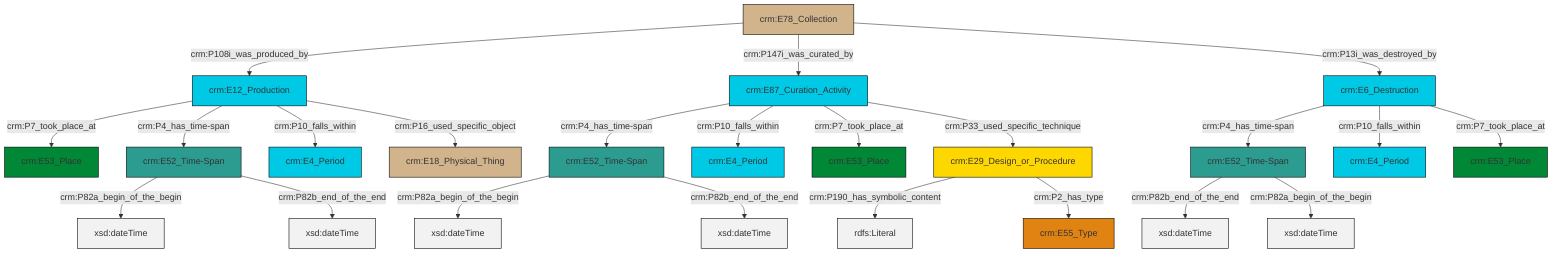 graph TD
classDef Literal fill:#f2f2f2,stroke:#000000;
classDef CRM_Entity fill:#FFFFFF,stroke:#000000;
classDef Temporal_Entity fill:#00C9E6, stroke:#000000;
classDef Type fill:#E18312, stroke:#000000;
classDef Time-Span fill:#2C9C91, stroke:#000000;
classDef Appellation fill:#FFEB7F, stroke:#000000;
classDef Place fill:#008836, stroke:#000000;
classDef Persistent_Item fill:#B266B2, stroke:#000000;
classDef Conceptual_Object fill:#FFD700, stroke:#000000;
classDef Physical_Thing fill:#D2B48C, stroke:#000000;
classDef Actor fill:#f58aad, stroke:#000000;
classDef PC_Classes fill:#4ce600, stroke:#000000;
classDef Multi fill:#cccccc,stroke:#000000;

0["crm:E52_Time-Span"]:::Time-Span -->|crm:P82a_begin_of_the_begin| 1[xsd:dateTime]:::Literal
2["crm:E52_Time-Span"]:::Time-Span -->|crm:P82a_begin_of_the_begin| 3[xsd:dateTime]:::Literal
2["crm:E52_Time-Span"]:::Time-Span -->|crm:P82b_end_of_the_end| 4[xsd:dateTime]:::Literal
5["crm:E29_Design_or_Procedure"]:::Conceptual_Object -->|crm:P190_has_symbolic_content| 11[rdfs:Literal]:::Literal
15["crm:E52_Time-Span"]:::Time-Span -->|crm:P82b_end_of_the_end| 16[xsd:dateTime]:::Literal
15["crm:E52_Time-Span"]:::Time-Span -->|crm:P82a_begin_of_the_begin| 17[xsd:dateTime]:::Literal
12["crm:E12_Production"]:::Temporal_Entity -->|crm:P7_took_place_at| 20["crm:E53_Place"]:::Place
18["crm:E78_Collection"]:::Physical_Thing -->|crm:P108i_was_produced_by| 12["crm:E12_Production"]:::Temporal_Entity
22["crm:E6_Destruction"]:::Temporal_Entity -->|crm:P4_has_time-span| 15["crm:E52_Time-Span"]:::Time-Span
12["crm:E12_Production"]:::Temporal_Entity -->|crm:P4_has_time-span| 2["crm:E52_Time-Span"]:::Time-Span
12["crm:E12_Production"]:::Temporal_Entity -->|crm:P10_falls_within| 24["crm:E4_Period"]:::Temporal_Entity
12["crm:E12_Production"]:::Temporal_Entity -->|crm:P16_used_specific_object| 29["crm:E18_Physical_Thing"]:::Physical_Thing
22["crm:E6_Destruction"]:::Temporal_Entity -->|crm:P10_falls_within| 31["crm:E4_Period"]:::Temporal_Entity
18["crm:E78_Collection"]:::Physical_Thing -->|crm:P147i_was_curated_by| 32["crm:E87_Curation_Activity"]:::Temporal_Entity
5["crm:E29_Design_or_Procedure"]:::Conceptual_Object -->|crm:P2_has_type| 27["crm:E55_Type"]:::Type
32["crm:E87_Curation_Activity"]:::Temporal_Entity -->|crm:P4_has_time-span| 0["crm:E52_Time-Span"]:::Time-Span
32["crm:E87_Curation_Activity"]:::Temporal_Entity -->|crm:P10_falls_within| 34["crm:E4_Period"]:::Temporal_Entity
32["crm:E87_Curation_Activity"]:::Temporal_Entity -->|crm:P7_took_place_at| 9["crm:E53_Place"]:::Place
0["crm:E52_Time-Span"]:::Time-Span -->|crm:P82b_end_of_the_end| 36[xsd:dateTime]:::Literal
32["crm:E87_Curation_Activity"]:::Temporal_Entity -->|crm:P33_used_specific_technique| 5["crm:E29_Design_or_Procedure"]:::Conceptual_Object
18["crm:E78_Collection"]:::Physical_Thing -->|crm:P13i_was_destroyed_by| 22["crm:E6_Destruction"]:::Temporal_Entity
22["crm:E6_Destruction"]:::Temporal_Entity -->|crm:P7_took_place_at| 7["crm:E53_Place"]:::Place